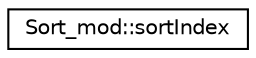 digraph "Graphical Class Hierarchy"
{
 // LATEX_PDF_SIZE
  edge [fontname="Helvetica",fontsize="10",labelfontname="Helvetica",labelfontsize="10"];
  node [fontname="Helvetica",fontsize="10",shape=record];
  rankdir="LR";
  Node0 [label="Sort_mod::sortIndex",height=0.2,width=0.4,color="black", fillcolor="white", style="filled",URL="$interfaceSort__mod_1_1sortIndex.html",tooltip="Return the sorted indices of the input contiguous Array of rank 1 in ascending order using the Quicks..."];
}
